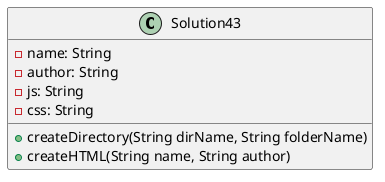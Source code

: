 @startuml

class Solution43{
'attributes
    - name: String
    - author: String
    - js: String
    - css: String

'methods
    +createDirectory(String dirName, String folderName)
    +createHTML(String name, String author)
}

@enduml